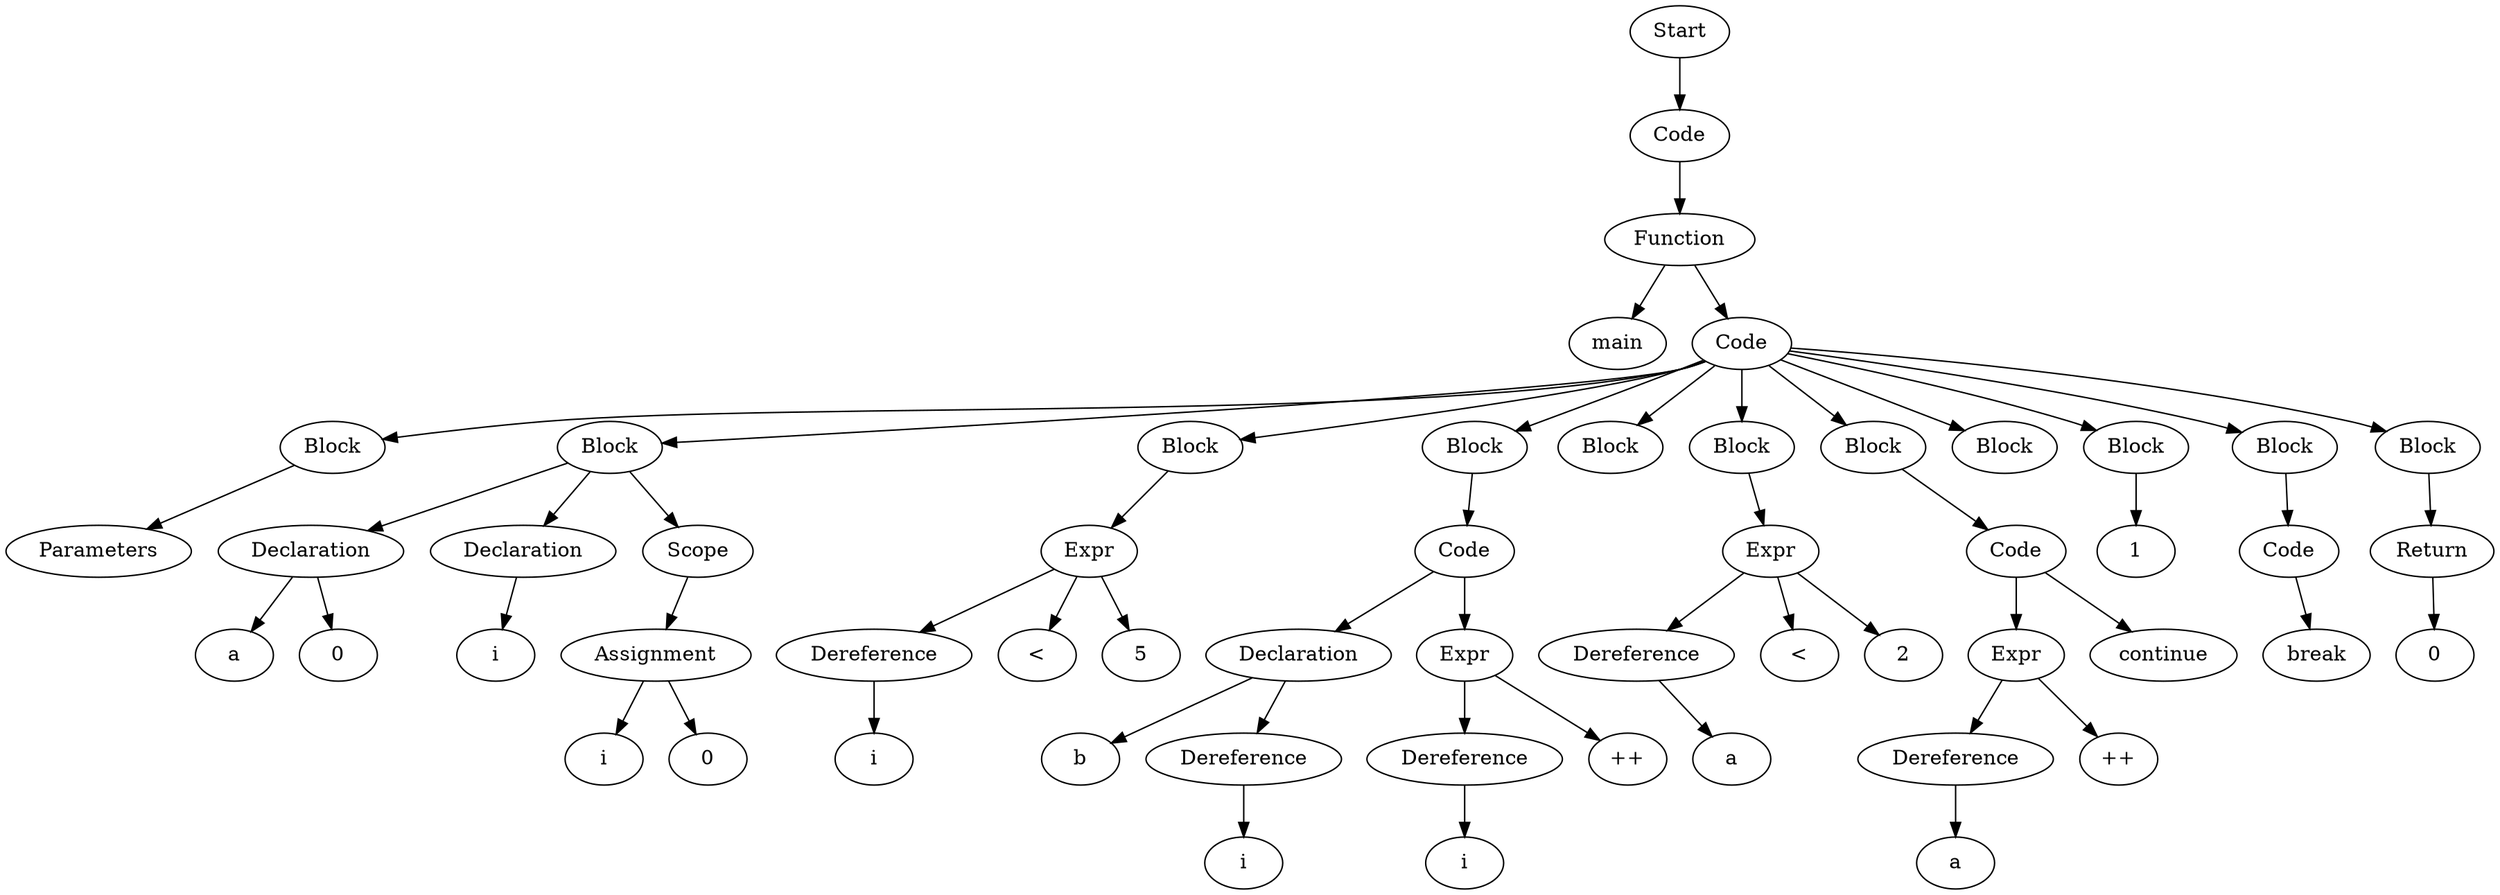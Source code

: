 digraph AST {
  "135951639877744" [label="Start"];
  "135951639877744" -> "135951639873088";
  "135951639873088" [label="Code"];
  "135951639873088" -> "135951639873952";
  "135951639873952" [label="Function"];
  "135951639873952" -> "135951639887296";
  "135951639873952" -> "135951639878128";
  "135951639887296" [label="main"];
  "135951639878128" [label="Code"];
  "135951639878128" -> "135951639804752";
  "135951639878128" -> "135951639804896";
  "135951639878128" -> "135951639799760";
  "135951639878128" -> "135951639793376";
  "135951639878128" -> "135951639792560";
  "135951639878128" -> "135951639805856";
  "135951639878128" -> "135951639801632";
  "135951639878128" -> "135951639801728";
  "135951639878128" -> "135951639799472";
  "135951639878128" -> "135951639799328";
  "135951639878128" -> "135951639799376";
  "135951639804752" [label="Block"];
  "135951639804752" -> "135951639887056";
  "135951639887056" [label="Parameters"];
  "135951639804896" [label="Block"];
  "135951639804896" -> "135951639874960";
  "135951639804896" -> "135951639873904";
  "135951639804896" -> "135951639877648";
  "135951639874960" [label="Declaration"];
  "135951639874960" -> "135951639879424";
  "135951639874960" -> "135951639878272";
  "135951639879424" [label="a"];
  "135951639878272" [label="0"];
  "135951639873904" [label="Declaration"];
  "135951639873904" -> "135951639885568";
  "135951639885568" [label="i"];
  "135951639877648" [label="Scope"];
  "135951639877648" -> "135951639885712";
  "135951639885712" [label="Assignment"];
  "135951639885712" -> "135951639884272";
  "135951639885712" -> "135951639882064";
  "135951639884272" [label="i"];
  "135951639882064" [label="0"];
  "135951639799760" [label="Block"];
  "135951639799760" -> "135951639881248";
  "135951639881248" [label="Expr"];
  "135951639881248" -> "135951639800816";
  "135951639881248" -> "135951639874432";
  "135951639881248" -> "135951639876208";
  "135951639800816" [label="Dereference"];
  "135951639800816" -> "135951639874336";
  "135951639874336" [label="i"];
  "135951639874432" [label="<"];
  "135951639876208" [label="5"];
  "135951639793376" [label="Block"];
  "135951639793376" -> "135951639873280";
  "135951639873280" [label="Code"];
  "135951639873280" -> "135951639871648";
  "135951639873280" -> "135951639875824";
  "135951639871648" [label="Declaration"];
  "135951639871648" -> "135951639803936";
  "135951639871648" -> "135951639800768";
  "135951639803936" [label="b"];
  "135951639800768" [label="Dereference"];
  "135951639800768" -> "135951639797888";
  "135951639797888" [label="i"];
  "135951639875824" [label="Expr"];
  "135951639875824" -> "135951639797120";
  "135951639875824" -> "135951639872848";
  "135951639797120" [label="Dereference"];
  "135951639797120" -> "135951639872752";
  "135951639872752" [label="i"];
  "135951639872848" [label="++"];
  "135951639792560" [label="Block"];
  "135951639805856" [label="Block"];
  "135951639805856" -> "135951639795968";
  "135951639795968" [label="Expr"];
  "135951639795968" -> "135951639798896";
  "135951639795968" -> "135951639798224";
  "135951639795968" -> "135951639790976";
  "135951639798896" [label="Dereference"];
  "135951639798896" -> "135951639794960";
  "135951639794960" [label="a"];
  "135951639798224" [label="<"];
  "135951639790976" [label="2"];
  "135951639801632" [label="Block"];
  "135951639801632" -> "135951639792464";
  "135951639792464" [label="Code"];
  "135951639792464" -> "135951639789920";
  "135951639792464" -> "135951639794432";
  "135951639789920" [label="Expr"];
  "135951639789920" -> "135951639799088";
  "135951639789920" -> "135951639792848";
  "135951639799088" [label="Dereference"];
  "135951639799088" -> "135951639791408";
  "135951639791408" [label="a"];
  "135951639792848" [label="++"];
  "135951639794432" [label="continue"];
  "135951639801728" [label="Block"];
  "135951639799472" [label="Block"];
  "135951639799472" -> "135951639793184";
  "135951639793184" [label="1"];
  "135951639799328" [label="Block"];
  "135951639799328" -> "135951639801392";
  "135951639801392" [label="Code"];
  "135951639801392" -> "135951639801296";
  "135951639801296" [label="break"];
  "135951639799376" [label="Block"];
  "135951639799376" -> "135951639800528";
  "135951639800528" [label="Return"];
  "135951639800528" -> "135951639800000";
  "135951639800000" [label="0"];
}
